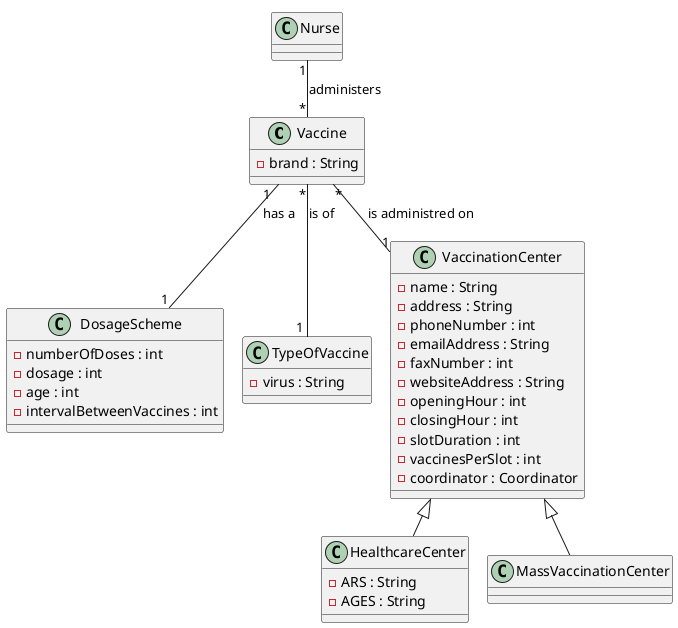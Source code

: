 @startuml
'https://plantuml.com/class-diagram
!pragma layout smetana

class Vaccine {
-brand : String

}



class DosageScheme {
-numberOfDoses : int
-dosage : int
-age : int
-intervalBetweenVaccines : int
}

Vaccine "1  " -- "1" DosageScheme : has a >

class TypeOfVaccine {
-virus : String
}

Vaccine "*" -- "1 " TypeOfVaccine : is of >


class VaccinationCenter {
-name : String
-address : String
-phoneNumber : int
-emailAddress : String
-faxNumber : int
-websiteAddress : String
-openingHour : int
-closingHour : int
-slotDuration : int
-vaccinesPerSlot : int
-coordinator : Coordinator
}

Vaccine "*" -- "1" VaccinationCenter : is administred on >
class HealthcareCenter extends VaccinationCenter {
-ARS : String
-AGES : String
}

class MassVaccinationCenter extends VaccinationCenter {

}

class Nurse {

}

Nurse "1" -- "*" Vaccine : administers >









@enduml